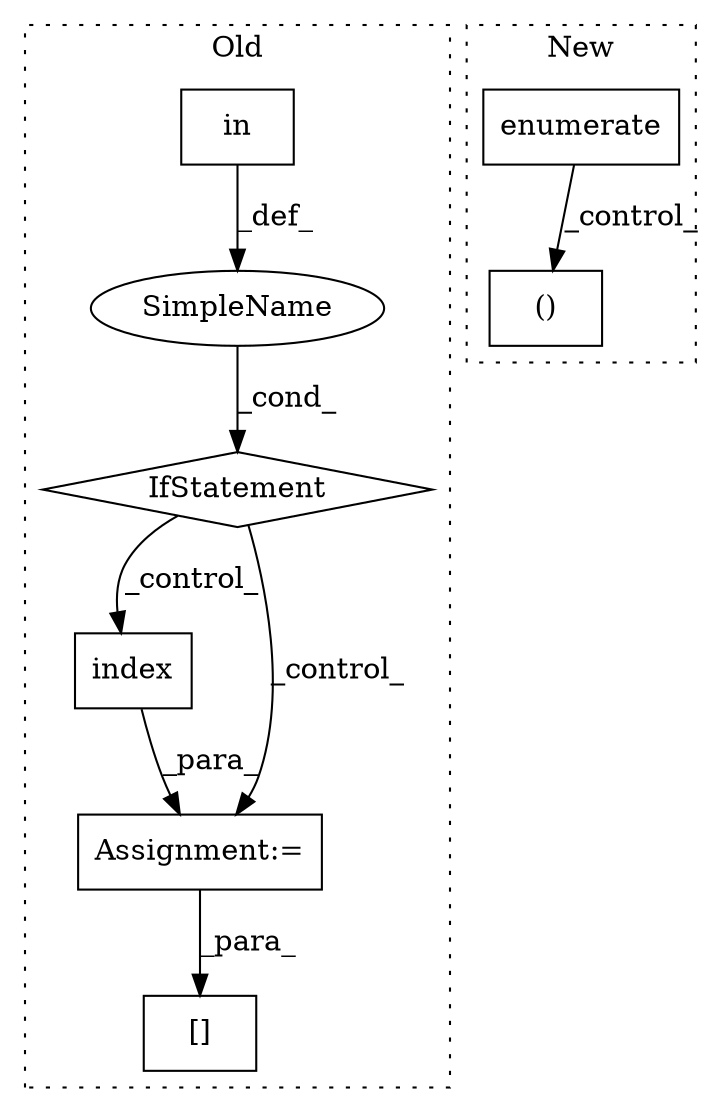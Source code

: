 digraph G {
subgraph cluster0 {
1 [label="index" a="32" s="10160,10189" l="6,1" shape="box"];
3 [label="Assignment:=" a="7" s="10146" l="1" shape="box"];
4 [label="IfStatement" a="25" s="10086,10133" l="8,2" shape="diamond"];
5 [label="SimpleName" a="42" s="" l="" shape="ellipse"];
6 [label="[]" a="2" s="10214,10231" l="14,1" shape="box"];
7 [label="in" a="105" s="10094" l="39" shape="box"];
label = "Old";
style="dotted";
}
subgraph cluster1 {
2 [label="()" a="106" s="10157" l="40" shape="box"];
8 [label="enumerate" a="32" s="10047,10070" l="10,1" shape="box"];
label = "New";
style="dotted";
}
1 -> 3 [label="_para_"];
3 -> 6 [label="_para_"];
4 -> 1 [label="_control_"];
4 -> 3 [label="_control_"];
5 -> 4 [label="_cond_"];
7 -> 5 [label="_def_"];
8 -> 2 [label="_control_"];
}
